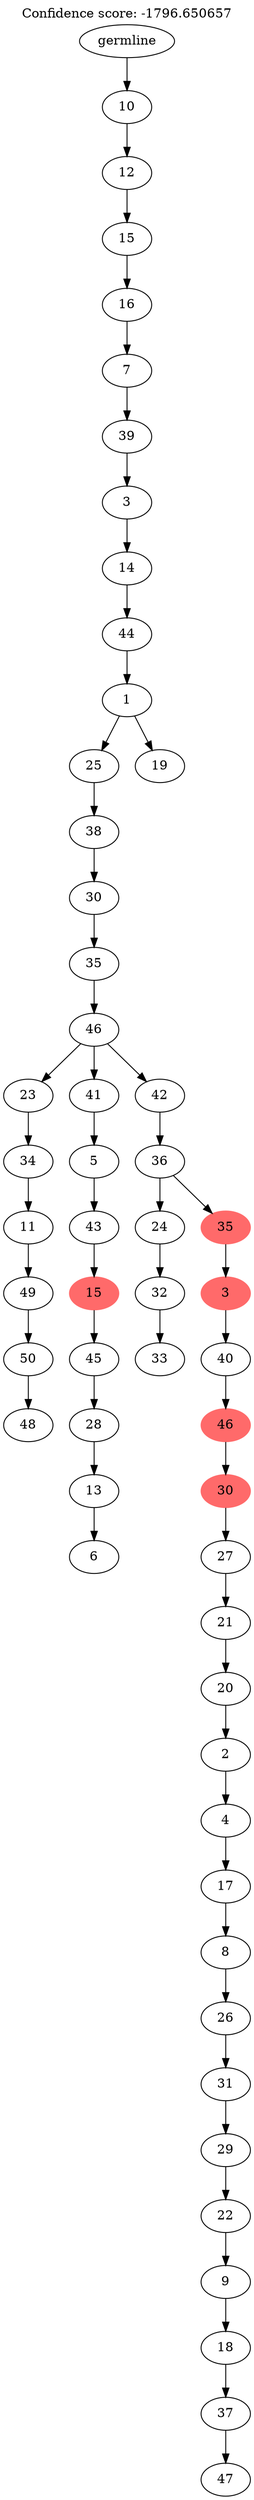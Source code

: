 digraph g {
	"54" -> "55";
	"55" [label="48"];
	"53" -> "54";
	"54" [label="50"];
	"52" -> "53";
	"53" [label="49"];
	"51" -> "52";
	"52" [label="11"];
	"50" -> "51";
	"51" [label="34"];
	"48" -> "49";
	"49" [label="6"];
	"47" -> "48";
	"48" [label="13"];
	"46" -> "47";
	"47" [label="28"];
	"45" -> "46";
	"46" [label="45"];
	"44" -> "45";
	"45" [color=indianred1, style=filled, label="15"];
	"43" -> "44";
	"44" [label="43"];
	"42" -> "43";
	"43" [label="5"];
	"40" -> "41";
	"41" [label="33"];
	"39" -> "40";
	"40" [label="32"];
	"37" -> "38";
	"38" [label="47"];
	"36" -> "37";
	"37" [label="37"];
	"35" -> "36";
	"36" [label="18"];
	"34" -> "35";
	"35" [label="9"];
	"33" -> "34";
	"34" [label="22"];
	"32" -> "33";
	"33" [label="29"];
	"31" -> "32";
	"32" [label="31"];
	"30" -> "31";
	"31" [label="26"];
	"29" -> "30";
	"30" [label="8"];
	"28" -> "29";
	"29" [label="17"];
	"27" -> "28";
	"28" [label="4"];
	"26" -> "27";
	"27" [label="2"];
	"25" -> "26";
	"26" [label="20"];
	"24" -> "25";
	"25" [label="21"];
	"23" -> "24";
	"24" [label="27"];
	"22" -> "23";
	"23" [color=indianred1, style=filled, label="30"];
	"21" -> "22";
	"22" [color=indianred1, style=filled, label="46"];
	"20" -> "21";
	"21" [label="40"];
	"19" -> "20";
	"20" [color=indianred1, style=filled, label="3"];
	"18" -> "19";
	"19" [color=indianred1, style=filled, label="35"];
	"18" -> "39";
	"39" [label="24"];
	"17" -> "18";
	"18" [label="36"];
	"16" -> "17";
	"17" [label="42"];
	"16" -> "42";
	"42" [label="41"];
	"16" -> "50";
	"50" [label="23"];
	"15" -> "16";
	"16" [label="46"];
	"14" -> "15";
	"15" [label="35"];
	"13" -> "14";
	"14" [label="30"];
	"12" -> "13";
	"13" [label="38"];
	"10" -> "11";
	"11" [label="19"];
	"10" -> "12";
	"12" [label="25"];
	"9" -> "10";
	"10" [label="1"];
	"8" -> "9";
	"9" [label="44"];
	"7" -> "8";
	"8" [label="14"];
	"6" -> "7";
	"7" [label="3"];
	"5" -> "6";
	"6" [label="39"];
	"4" -> "5";
	"5" [label="7"];
	"3" -> "4";
	"4" [label="16"];
	"2" -> "3";
	"3" [label="15"];
	"1" -> "2";
	"2" [label="12"];
	"0" -> "1";
	"1" [label="10"];
	"0" [label="germline"];
	labelloc="t";
	label="Confidence score: -1796.650657";
}
